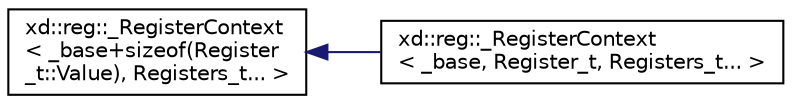 digraph "Graphical Class Hierarchy"
{
  edge [fontname="Helvetica",fontsize="10",labelfontname="Helvetica",labelfontsize="10"];
  node [fontname="Helvetica",fontsize="10",shape=record];
  rankdir="LR";
  Node0 [label="xd::reg::_RegisterContext\l\< _base+sizeof(Register\l_t::Value), Registers_t... \>",height=0.2,width=0.4,color="black", fillcolor="white", style="filled",URL="$classxd_1_1reg_1_1___register_context.html"];
  Node0 -> Node1 [dir="back",color="midnightblue",fontsize="10",style="solid",fontname="Helvetica"];
  Node1 [label="xd::reg::_RegisterContext\l\< _base, Register_t, Registers_t... \>",height=0.2,width=0.4,color="black", fillcolor="white", style="filled",URL="$classxd_1_1reg_1_1___register_context_3_01__base_00_01_register__t_00_01_registers__t_8_8_8_01_4.html"];
}
